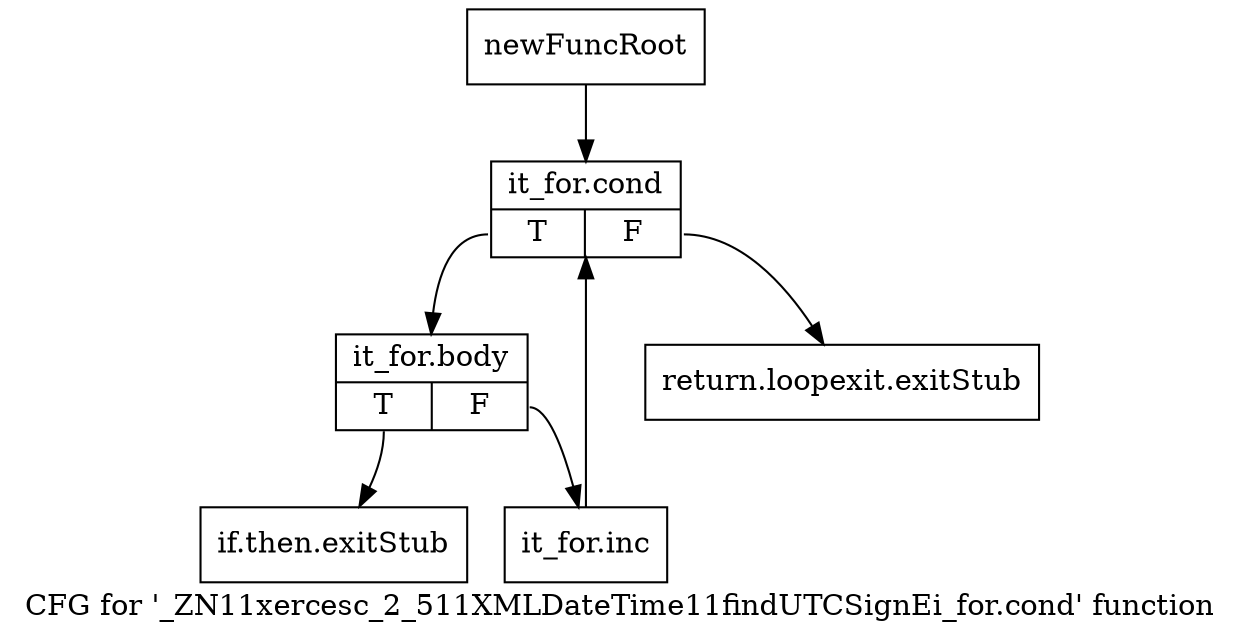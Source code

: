 digraph "CFG for '_ZN11xercesc_2_511XMLDateTime11findUTCSignEi_for.cond' function" {
	label="CFG for '_ZN11xercesc_2_511XMLDateTime11findUTCSignEi_for.cond' function";

	Node0x9b009a0 [shape=record,label="{newFuncRoot}"];
	Node0x9b009a0 -> Node0x9b05660;
	Node0x9b055c0 [shape=record,label="{return.loopexit.exitStub}"];
	Node0x9b05610 [shape=record,label="{if.then.exitStub}"];
	Node0x9b05660 [shape=record,label="{it_for.cond|{<s0>T|<s1>F}}"];
	Node0x9b05660:s0 -> Node0x9b056b0;
	Node0x9b05660:s1 -> Node0x9b055c0;
	Node0x9b056b0 [shape=record,label="{it_for.body|{<s0>T|<s1>F}}"];
	Node0x9b056b0:s0 -> Node0x9b05610;
	Node0x9b056b0:s1 -> Node0x9b05700;
	Node0x9b05700 [shape=record,label="{it_for.inc}"];
	Node0x9b05700 -> Node0x9b05660;
}
